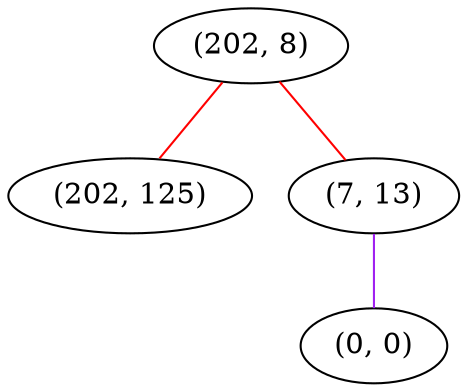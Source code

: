 graph "" {
"(202, 8)";
"(202, 125)";
"(7, 13)";
"(0, 0)";
"(202, 8)" -- "(202, 125)"  [color=red, key=0, weight=1];
"(202, 8)" -- "(7, 13)"  [color=red, key=0, weight=1];
"(7, 13)" -- "(0, 0)"  [color=purple, key=0, weight=4];
}
